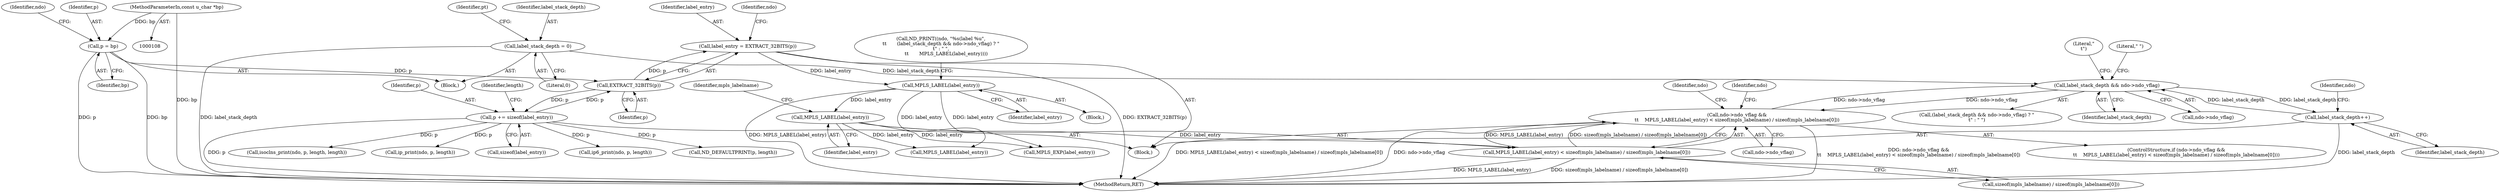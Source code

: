 digraph "0_tcpdump_1dcd10aceabbc03bf571ea32b892c522cbe923de_11@pointer" {
"1000161" [label="(Call,label_stack_depth && ndo->ndo_vflag)"];
"1000116" [label="(Call,label_stack_depth = 0)"];
"1000170" [label="(Call,label_stack_depth++)"];
"1000161" [label="(Call,label_stack_depth && ndo->ndo_vflag)"];
"1000173" [label="(Call,ndo->ndo_vflag &&\n\t\t    MPLS_LABEL(label_entry) < sizeof(mpls_labelname) / sizeof(mpls_labelname[0]))"];
"1000177" [label="(Call,MPLS_LABEL(label_entry) < sizeof(mpls_labelname) / sizeof(mpls_labelname[0]))"];
"1000178" [label="(Call,MPLS_LABEL(label_entry))"];
"1000168" [label="(Call,MPLS_LABEL(label_entry))"];
"1000150" [label="(Call,label_entry = EXTRACT_32BITS(p))"];
"1000152" [label="(Call,EXTRACT_32BITS(p))"];
"1000217" [label="(Call,p += sizeof(label_entry))"];
"1000123" [label="(Call,p = bp)"];
"1000110" [label="(MethodParameterIn,const u_char *bp)"];
"1000189" [label="(Identifier,ndo)"];
"1000112" [label="(Block,)"];
"1000161" [label="(Call,label_stack_depth && ndo->ndo_vflag)"];
"1000125" [label="(Identifier,bp)"];
"1000178" [label="(Call,MPLS_LABEL(label_entry))"];
"1000219" [label="(Call,sizeof(label_entry))"];
"1000171" [label="(Identifier,label_stack_depth)"];
"1000131" [label="(Block,)"];
"1000198" [label="(Identifier,ndo)"];
"1000163" [label="(Call,ndo->ndo_vflag)"];
"1000160" [label="(Call,(label_stack_depth && ndo->ndo_vflag) ? \"\n\t\" : \" \")"];
"1000150" [label="(Call,label_entry = EXTRACT_32BITS(p))"];
"1000169" [label="(Identifier,label_entry)"];
"1000116" [label="(Call,label_stack_depth = 0)"];
"1000152" [label="(Call,EXTRACT_32BITS(p))"];
"1000128" [label="(Identifier,ndo)"];
"1000222" [label="(Identifier,length)"];
"1000170" [label="(Call,label_stack_depth++)"];
"1000166" [label="(Literal,\"\n\t\")"];
"1000182" [label="(Identifier,mpls_labelname)"];
"1000354" [label="(MethodReturn,RET)"];
"1000156" [label="(Identifier,ndo)"];
"1000180" [label="(Call,sizeof(mpls_labelname) / sizeof(mpls_labelname[0]))"];
"1000201" [label="(Call,MPLS_EXP(label_entry))"];
"1000334" [label="(Call,ip6_print(ndo, p, length))"];
"1000153" [label="(Identifier,p)"];
"1000123" [label="(Call,p = bp)"];
"1000174" [label="(Call,ndo->ndo_vflag)"];
"1000311" [label="(Call,ND_DEFAULTPRINT(p, length))"];
"1000340" [label="(Call,isoclns_print(ndo, p, length, length))"];
"1000218" [label="(Identifier,p)"];
"1000117" [label="(Identifier,label_stack_depth)"];
"1000121" [label="(Identifier,pt)"];
"1000194" [label="(Call,MPLS_LABEL(label_entry))"];
"1000110" [label="(MethodParameterIn,const u_char *bp)"];
"1000179" [label="(Identifier,label_entry)"];
"1000173" [label="(Call,ndo->ndo_vflag &&\n\t\t    MPLS_LABEL(label_entry) < sizeof(mpls_labelname) / sizeof(mpls_labelname[0]))"];
"1000167" [label="(Literal,\" \")"];
"1000159" [label="(Block,)"];
"1000328" [label="(Call,ip_print(ndo, p, length))"];
"1000162" [label="(Identifier,label_stack_depth)"];
"1000124" [label="(Identifier,p)"];
"1000168" [label="(Call,MPLS_LABEL(label_entry))"];
"1000175" [label="(Identifier,ndo)"];
"1000154" [label="(Call,ND_PRINT((ndo, \"%s(label %u\",\n\t\t       (label_stack_depth && ndo->ndo_vflag) ? \"\n\t\" : \" \",\n       \t\t       MPLS_LABEL(label_entry))))"];
"1000151" [label="(Identifier,label_entry)"];
"1000118" [label="(Literal,0)"];
"1000177" [label="(Call,MPLS_LABEL(label_entry) < sizeof(mpls_labelname) / sizeof(mpls_labelname[0]))"];
"1000172" [label="(ControlStructure,if (ndo->ndo_vflag &&\n\t\t    MPLS_LABEL(label_entry) < sizeof(mpls_labelname) / sizeof(mpls_labelname[0])))"];
"1000217" [label="(Call,p += sizeof(label_entry))"];
"1000161" -> "1000160"  [label="AST: "];
"1000161" -> "1000162"  [label="CFG: "];
"1000161" -> "1000163"  [label="CFG: "];
"1000162" -> "1000161"  [label="AST: "];
"1000163" -> "1000161"  [label="AST: "];
"1000166" -> "1000161"  [label="CFG: "];
"1000167" -> "1000161"  [label="CFG: "];
"1000116" -> "1000161"  [label="DDG: label_stack_depth"];
"1000170" -> "1000161"  [label="DDG: label_stack_depth"];
"1000173" -> "1000161"  [label="DDG: ndo->ndo_vflag"];
"1000161" -> "1000170"  [label="DDG: label_stack_depth"];
"1000161" -> "1000173"  [label="DDG: ndo->ndo_vflag"];
"1000116" -> "1000112"  [label="AST: "];
"1000116" -> "1000118"  [label="CFG: "];
"1000117" -> "1000116"  [label="AST: "];
"1000118" -> "1000116"  [label="AST: "];
"1000121" -> "1000116"  [label="CFG: "];
"1000116" -> "1000354"  [label="DDG: label_stack_depth"];
"1000170" -> "1000131"  [label="AST: "];
"1000170" -> "1000171"  [label="CFG: "];
"1000171" -> "1000170"  [label="AST: "];
"1000175" -> "1000170"  [label="CFG: "];
"1000170" -> "1000354"  [label="DDG: label_stack_depth"];
"1000173" -> "1000172"  [label="AST: "];
"1000173" -> "1000174"  [label="CFG: "];
"1000173" -> "1000177"  [label="CFG: "];
"1000174" -> "1000173"  [label="AST: "];
"1000177" -> "1000173"  [label="AST: "];
"1000189" -> "1000173"  [label="CFG: "];
"1000198" -> "1000173"  [label="CFG: "];
"1000173" -> "1000354"  [label="DDG: ndo->ndo_vflag &&\n\t\t    MPLS_LABEL(label_entry) < sizeof(mpls_labelname) / sizeof(mpls_labelname[0])"];
"1000173" -> "1000354"  [label="DDG: MPLS_LABEL(label_entry) < sizeof(mpls_labelname) / sizeof(mpls_labelname[0])"];
"1000173" -> "1000354"  [label="DDG: ndo->ndo_vflag"];
"1000177" -> "1000173"  [label="DDG: MPLS_LABEL(label_entry)"];
"1000177" -> "1000173"  [label="DDG: sizeof(mpls_labelname) / sizeof(mpls_labelname[0])"];
"1000177" -> "1000180"  [label="CFG: "];
"1000178" -> "1000177"  [label="AST: "];
"1000180" -> "1000177"  [label="AST: "];
"1000177" -> "1000354"  [label="DDG: MPLS_LABEL(label_entry)"];
"1000177" -> "1000354"  [label="DDG: sizeof(mpls_labelname) / sizeof(mpls_labelname[0])"];
"1000178" -> "1000177"  [label="DDG: label_entry"];
"1000178" -> "1000179"  [label="CFG: "];
"1000179" -> "1000178"  [label="AST: "];
"1000182" -> "1000178"  [label="CFG: "];
"1000168" -> "1000178"  [label="DDG: label_entry"];
"1000178" -> "1000194"  [label="DDG: label_entry"];
"1000178" -> "1000201"  [label="DDG: label_entry"];
"1000168" -> "1000159"  [label="AST: "];
"1000168" -> "1000169"  [label="CFG: "];
"1000169" -> "1000168"  [label="AST: "];
"1000154" -> "1000168"  [label="CFG: "];
"1000168" -> "1000354"  [label="DDG: MPLS_LABEL(label_entry)"];
"1000150" -> "1000168"  [label="DDG: label_entry"];
"1000168" -> "1000194"  [label="DDG: label_entry"];
"1000168" -> "1000201"  [label="DDG: label_entry"];
"1000150" -> "1000131"  [label="AST: "];
"1000150" -> "1000152"  [label="CFG: "];
"1000151" -> "1000150"  [label="AST: "];
"1000152" -> "1000150"  [label="AST: "];
"1000156" -> "1000150"  [label="CFG: "];
"1000150" -> "1000354"  [label="DDG: EXTRACT_32BITS(p)"];
"1000152" -> "1000150"  [label="DDG: p"];
"1000152" -> "1000153"  [label="CFG: "];
"1000153" -> "1000152"  [label="AST: "];
"1000217" -> "1000152"  [label="DDG: p"];
"1000123" -> "1000152"  [label="DDG: p"];
"1000152" -> "1000217"  [label="DDG: p"];
"1000217" -> "1000131"  [label="AST: "];
"1000217" -> "1000219"  [label="CFG: "];
"1000218" -> "1000217"  [label="AST: "];
"1000219" -> "1000217"  [label="AST: "];
"1000222" -> "1000217"  [label="CFG: "];
"1000217" -> "1000354"  [label="DDG: p"];
"1000217" -> "1000311"  [label="DDG: p"];
"1000217" -> "1000328"  [label="DDG: p"];
"1000217" -> "1000334"  [label="DDG: p"];
"1000217" -> "1000340"  [label="DDG: p"];
"1000123" -> "1000112"  [label="AST: "];
"1000123" -> "1000125"  [label="CFG: "];
"1000124" -> "1000123"  [label="AST: "];
"1000125" -> "1000123"  [label="AST: "];
"1000128" -> "1000123"  [label="CFG: "];
"1000123" -> "1000354"  [label="DDG: p"];
"1000123" -> "1000354"  [label="DDG: bp"];
"1000110" -> "1000123"  [label="DDG: bp"];
"1000110" -> "1000108"  [label="AST: "];
"1000110" -> "1000354"  [label="DDG: bp"];
}
